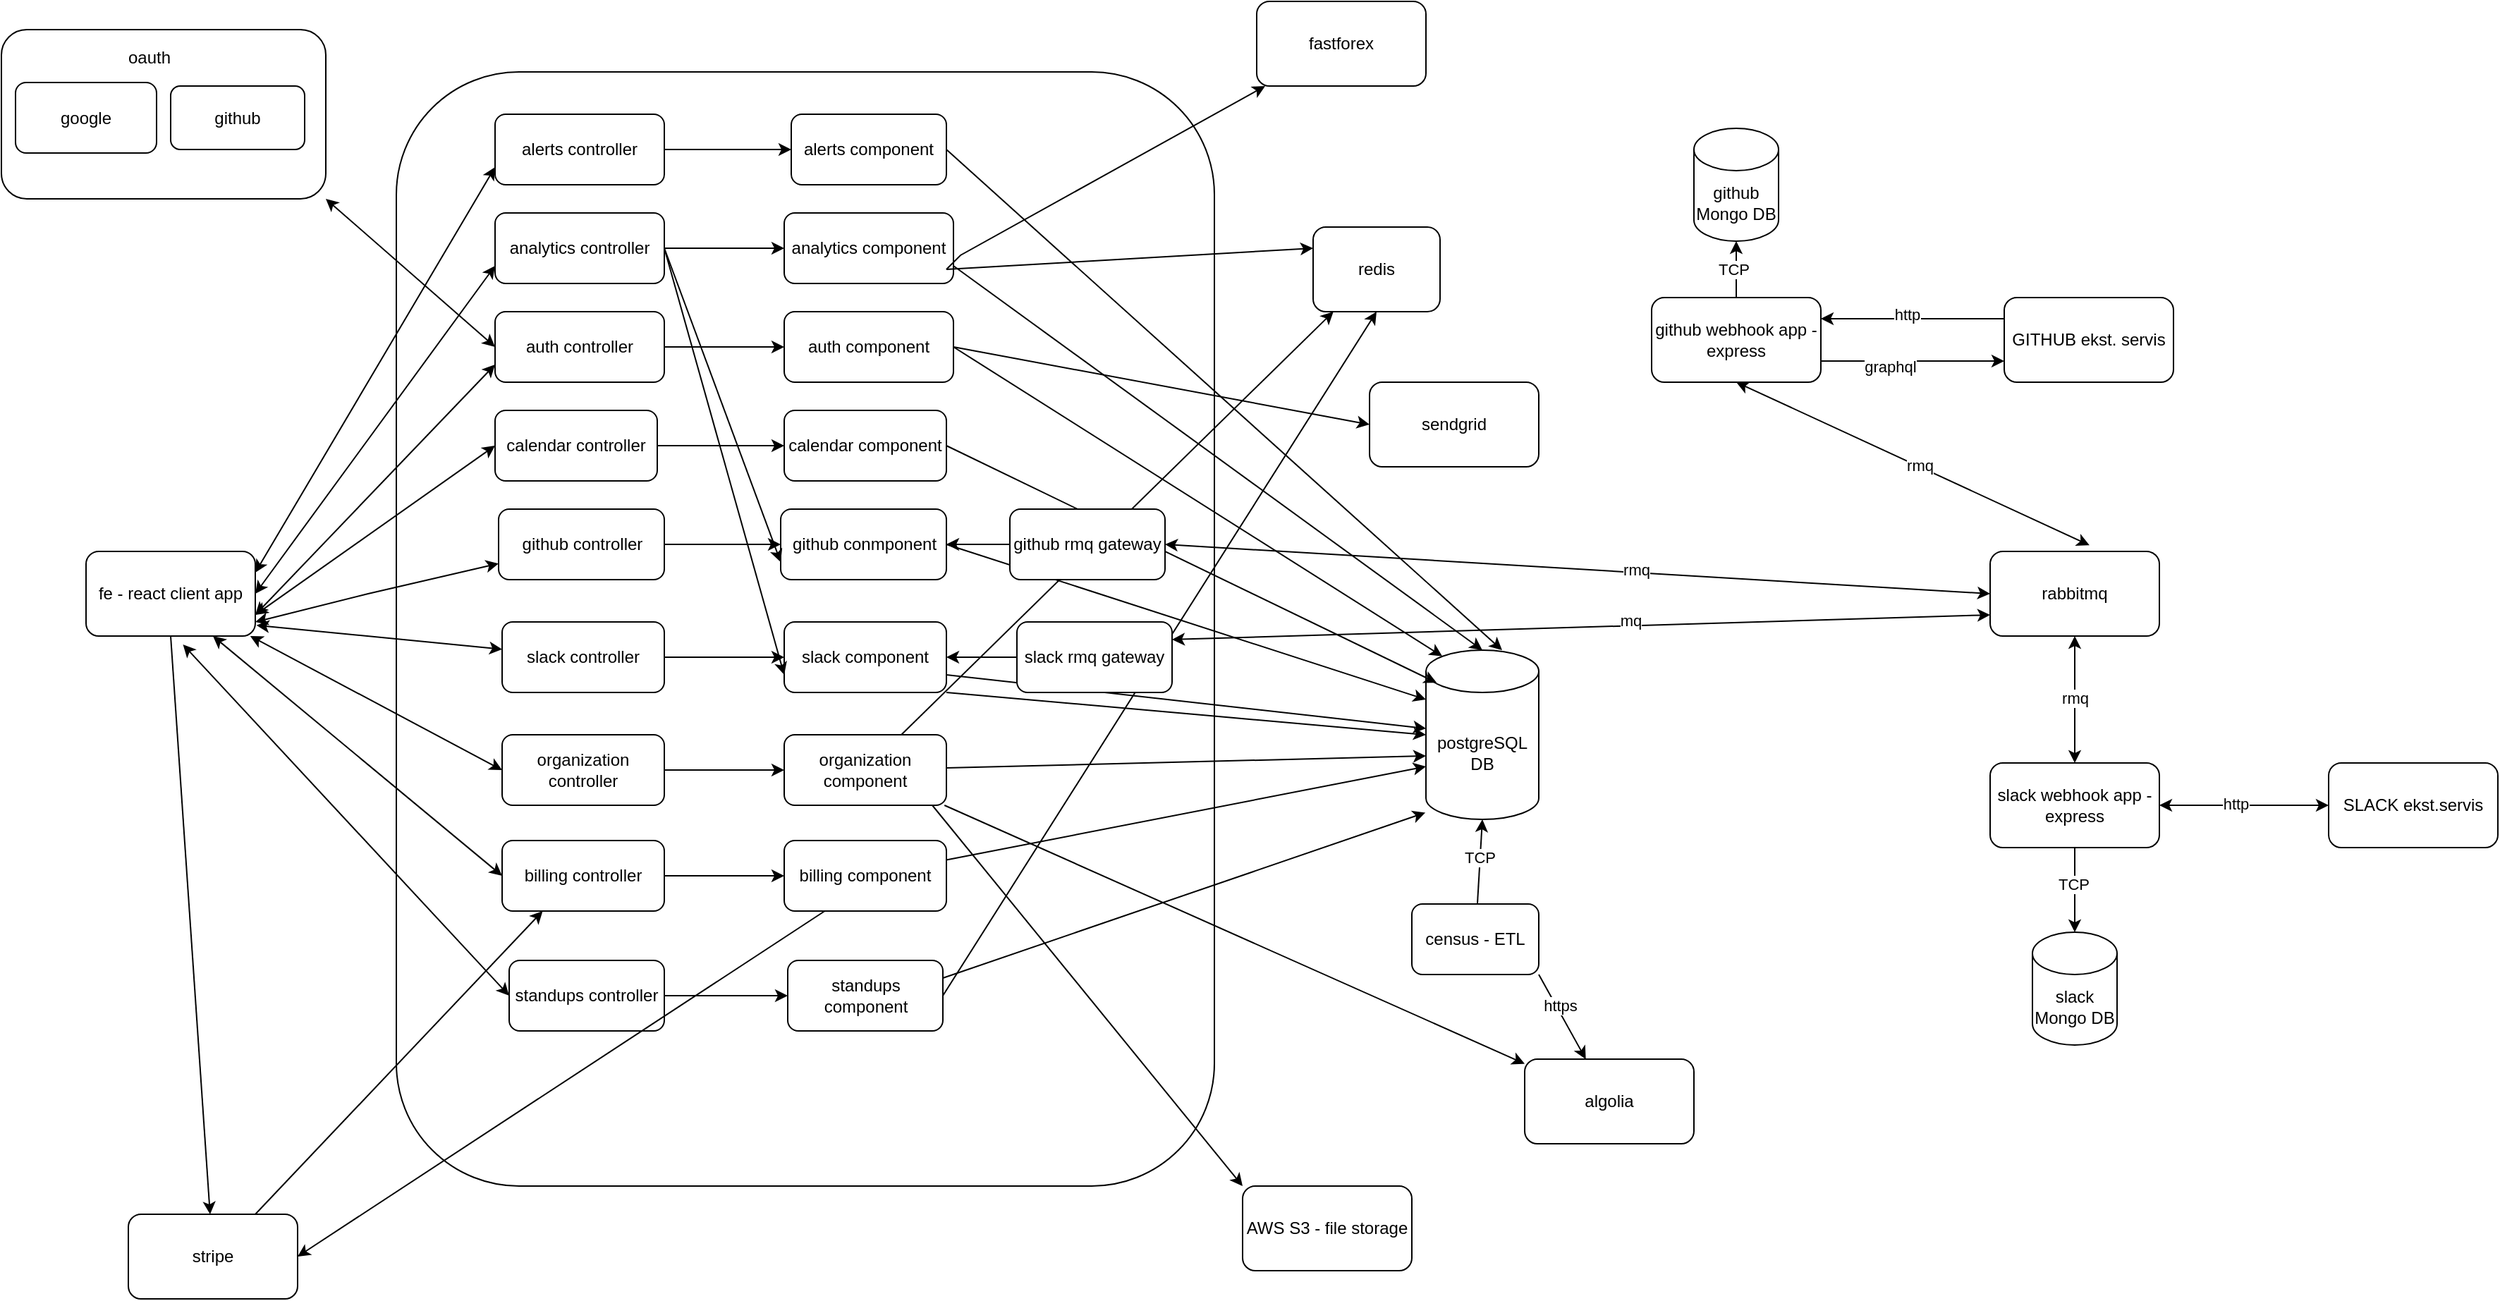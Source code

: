 <mxfile version="22.1.7" type="device">
  <diagram name="Page-1" id="qy5oMyCj6DyUfq8n0ZYG">
    <mxGraphModel dx="3718" dy="2600" grid="1" gridSize="10" guides="1" tooltips="1" connect="1" arrows="1" fold="1" page="1" pageScale="1" pageWidth="850" pageHeight="1100" math="0" shadow="0">
      <root>
        <mxCell id="0" />
        <mxCell id="1" parent="0" />
        <mxCell id="Pm9FaGsFuZ3yUe9X9QFe-1" value="" style="rounded=1;whiteSpace=wrap;html=1;" parent="1" vertex="1">
          <mxGeometry y="-20" width="580" height="790" as="geometry" />
        </mxCell>
        <mxCell id="a_1NUMiRRPviw614dyFZ-1" value="fe - react client app&lt;br&gt;" style="rounded=1;whiteSpace=wrap;html=1;" parent="1" vertex="1">
          <mxGeometry x="-220" y="320" width="120" height="60" as="geometry" />
        </mxCell>
        <mxCell id="a_1NUMiRRPviw614dyFZ-4" value="" style="endArrow=classic;startArrow=classic;html=1;rounded=0;exitX=1;exitY=0.5;exitDx=0;exitDy=0;entryX=0;entryY=0.75;entryDx=0;entryDy=0;" parent="1" source="a_1NUMiRRPviw614dyFZ-1" target="Pm9FaGsFuZ3yUe9X9QFe-4" edge="1">
          <mxGeometry width="50" height="50" relative="1" as="geometry">
            <mxPoint x="400" y="510" as="sourcePoint" />
            <mxPoint x="10" y="350" as="targetPoint" />
            <Array as="points" />
          </mxGeometry>
        </mxCell>
        <mxCell id="a_1NUMiRRPviw614dyFZ-5" value="redis&lt;br&gt;" style="rounded=1;whiteSpace=wrap;html=1;" parent="1" vertex="1">
          <mxGeometry x="650" y="90" width="90" height="60" as="geometry" />
        </mxCell>
        <mxCell id="a_1NUMiRRPviw614dyFZ-7" value="rabbitmq" style="rounded=1;whiteSpace=wrap;html=1;" parent="1" vertex="1">
          <mxGeometry x="1130" y="320" width="120" height="60" as="geometry" />
        </mxCell>
        <mxCell id="a_1NUMiRRPviw614dyFZ-8" value="" style="endArrow=classic;startArrow=classic;html=1;rounded=0;entryX=0;entryY=0.5;entryDx=0;entryDy=0;exitX=1;exitY=0.5;exitDx=0;exitDy=0;" parent="1" source="Pm9FaGsFuZ3yUe9X9QFe-53" target="a_1NUMiRRPviw614dyFZ-7" edge="1">
          <mxGeometry width="50" height="50" relative="1" as="geometry">
            <mxPoint x="770" y="350" as="sourcePoint" />
            <mxPoint x="450" y="460" as="targetPoint" />
          </mxGeometry>
        </mxCell>
        <mxCell id="a_1NUMiRRPviw614dyFZ-9" value="rmq&lt;br&gt;" style="edgeLabel;html=1;align=center;verticalAlign=middle;resizable=0;points=[];" parent="a_1NUMiRRPviw614dyFZ-8" vertex="1" connectable="0">
          <mxGeometry x="0.033" y="2" relative="1" as="geometry">
            <mxPoint x="32" y="2" as="offset" />
          </mxGeometry>
        </mxCell>
        <mxCell id="a_1NUMiRRPviw614dyFZ-11" value="github webhook app - express&lt;br&gt;" style="rounded=1;whiteSpace=wrap;html=1;" parent="1" vertex="1">
          <mxGeometry x="890" y="140" width="120" height="60" as="geometry" />
        </mxCell>
        <mxCell id="a_1NUMiRRPviw614dyFZ-12" value="" style="endArrow=classic;startArrow=classic;html=1;rounded=0;entryX=0.5;entryY=1;entryDx=0;entryDy=0;exitX=0.587;exitY=-0.073;exitDx=0;exitDy=0;exitPerimeter=0;" parent="1" source="a_1NUMiRRPviw614dyFZ-7" target="a_1NUMiRRPviw614dyFZ-11" edge="1">
          <mxGeometry width="50" height="50" relative="1" as="geometry">
            <mxPoint x="400" y="410" as="sourcePoint" />
            <mxPoint x="450" y="360" as="targetPoint" />
          </mxGeometry>
        </mxCell>
        <mxCell id="a_1NUMiRRPviw614dyFZ-13" value="rmq" style="edgeLabel;html=1;align=center;verticalAlign=middle;resizable=0;points=[];" parent="a_1NUMiRRPviw614dyFZ-12" vertex="1" connectable="0">
          <mxGeometry x="-0.035" y="-1" relative="1" as="geometry">
            <mxPoint as="offset" />
          </mxGeometry>
        </mxCell>
        <mxCell id="a_1NUMiRRPviw614dyFZ-14" value="slack webhook app - express&lt;br&gt;" style="rounded=1;whiteSpace=wrap;html=1;" parent="1" vertex="1">
          <mxGeometry x="1130" y="470" width="120" height="60" as="geometry" />
        </mxCell>
        <mxCell id="a_1NUMiRRPviw614dyFZ-15" value="" style="endArrow=classic;startArrow=classic;html=1;rounded=0;entryX=0.5;entryY=0;entryDx=0;entryDy=0;" parent="1" source="a_1NUMiRRPviw614dyFZ-7" target="a_1NUMiRRPviw614dyFZ-14" edge="1">
          <mxGeometry width="50" height="50" relative="1" as="geometry">
            <mxPoint x="400" y="410" as="sourcePoint" />
            <mxPoint x="450" y="360" as="targetPoint" />
          </mxGeometry>
        </mxCell>
        <mxCell id="a_1NUMiRRPviw614dyFZ-16" value="rmq&lt;br&gt;" style="edgeLabel;html=1;align=center;verticalAlign=middle;resizable=0;points=[];" parent="a_1NUMiRRPviw614dyFZ-15" vertex="1" connectable="0">
          <mxGeometry x="-0.026" relative="1" as="geometry">
            <mxPoint as="offset" />
          </mxGeometry>
        </mxCell>
        <mxCell id="a_1NUMiRRPviw614dyFZ-24" value="GITHUB ekst. servis&lt;br&gt;" style="rounded=1;whiteSpace=wrap;html=1;" parent="1" vertex="1">
          <mxGeometry x="1140" y="140" width="120" height="60" as="geometry" />
        </mxCell>
        <mxCell id="a_1NUMiRRPviw614dyFZ-28" value="" style="endArrow=classic;html=1;rounded=0;exitX=0;exitY=0.25;exitDx=0;exitDy=0;entryX=1;entryY=0.25;entryDx=0;entryDy=0;" parent="1" source="a_1NUMiRRPviw614dyFZ-24" target="a_1NUMiRRPviw614dyFZ-11" edge="1">
          <mxGeometry width="50" height="50" relative="1" as="geometry">
            <mxPoint x="400" y="310" as="sourcePoint" />
            <mxPoint x="450" y="260" as="targetPoint" />
          </mxGeometry>
        </mxCell>
        <mxCell id="a_1NUMiRRPviw614dyFZ-29" value="http&lt;br&gt;" style="edgeLabel;html=1;align=center;verticalAlign=middle;resizable=0;points=[];" parent="a_1NUMiRRPviw614dyFZ-28" vertex="1" connectable="0">
          <mxGeometry x="0.088" y="-3" relative="1" as="geometry">
            <mxPoint x="1" as="offset" />
          </mxGeometry>
        </mxCell>
        <mxCell id="a_1NUMiRRPviw614dyFZ-30" value="" style="endArrow=classic;html=1;rounded=0;entryX=0;entryY=0.75;entryDx=0;entryDy=0;exitX=1;exitY=0.75;exitDx=0;exitDy=0;" parent="1" source="a_1NUMiRRPviw614dyFZ-11" target="a_1NUMiRRPviw614dyFZ-24" edge="1">
          <mxGeometry width="50" height="50" relative="1" as="geometry">
            <mxPoint x="400" y="310" as="sourcePoint" />
            <mxPoint x="450" y="260" as="targetPoint" />
          </mxGeometry>
        </mxCell>
        <mxCell id="a_1NUMiRRPviw614dyFZ-31" value="graphql&lt;br&gt;" style="edgeLabel;html=1;align=center;verticalAlign=middle;resizable=0;points=[];" parent="a_1NUMiRRPviw614dyFZ-30" vertex="1" connectable="0">
          <mxGeometry x="-0.254" y="-4" relative="1" as="geometry">
            <mxPoint as="offset" />
          </mxGeometry>
        </mxCell>
        <mxCell id="a_1NUMiRRPviw614dyFZ-32" value="SLACK ekst.servis" style="rounded=1;whiteSpace=wrap;html=1;" parent="1" vertex="1">
          <mxGeometry x="1370" y="470" width="120" height="60" as="geometry" />
        </mxCell>
        <mxCell id="a_1NUMiRRPviw614dyFZ-33" value="" style="endArrow=classic;startArrow=classic;html=1;rounded=0;entryX=0;entryY=0.5;entryDx=0;entryDy=0;exitX=1;exitY=0.5;exitDx=0;exitDy=0;" parent="1" source="a_1NUMiRRPviw614dyFZ-14" target="a_1NUMiRRPviw614dyFZ-32" edge="1">
          <mxGeometry width="50" height="50" relative="1" as="geometry">
            <mxPoint x="400" y="410" as="sourcePoint" />
            <mxPoint x="450" y="360" as="targetPoint" />
          </mxGeometry>
        </mxCell>
        <mxCell id="a_1NUMiRRPviw614dyFZ-34" value="http&lt;br&gt;" style="edgeLabel;html=1;align=center;verticalAlign=middle;resizable=0;points=[];" parent="a_1NUMiRRPviw614dyFZ-33" vertex="1" connectable="0">
          <mxGeometry x="-0.112" y="1" relative="1" as="geometry">
            <mxPoint as="offset" />
          </mxGeometry>
        </mxCell>
        <mxCell id="a_1NUMiRRPviw614dyFZ-38" value="" style="rounded=1;whiteSpace=wrap;html=1;" parent="1" vertex="1">
          <mxGeometry x="-280" y="-50" width="230" height="120" as="geometry" />
        </mxCell>
        <mxCell id="a_1NUMiRRPviw614dyFZ-36" value="google" style="rounded=1;whiteSpace=wrap;html=1;" parent="1" vertex="1">
          <mxGeometry x="-270" y="-12.5" width="100" height="50" as="geometry" />
        </mxCell>
        <mxCell id="a_1NUMiRRPviw614dyFZ-37" value="github" style="rounded=1;whiteSpace=wrap;html=1;" parent="1" vertex="1">
          <mxGeometry x="-160" y="-10" width="95" height="45" as="geometry" />
        </mxCell>
        <mxCell id="a_1NUMiRRPviw614dyFZ-39" value="oauth" style="text;html=1;strokeColor=none;fillColor=none;align=center;verticalAlign=middle;whiteSpace=wrap;rounded=0;" parent="1" vertex="1">
          <mxGeometry x="-205" y="-45" width="60" height="30" as="geometry" />
        </mxCell>
        <mxCell id="a_1NUMiRRPviw614dyFZ-42" value="AWS S3 - file storage" style="rounded=1;whiteSpace=wrap;html=1;" parent="1" vertex="1">
          <mxGeometry x="600" y="770" width="120" height="60" as="geometry" />
        </mxCell>
        <mxCell id="a_1NUMiRRPviw614dyFZ-45" value="sendgrid" style="rounded=1;whiteSpace=wrap;html=1;" parent="1" vertex="1">
          <mxGeometry x="690" y="200" width="120" height="60" as="geometry" />
        </mxCell>
        <mxCell id="a_1NUMiRRPviw614dyFZ-49" value="fastforex" style="rounded=1;whiteSpace=wrap;html=1;" parent="1" vertex="1">
          <mxGeometry x="610" y="-70" width="120" height="60" as="geometry" />
        </mxCell>
        <mxCell id="a_1NUMiRRPviw614dyFZ-58" value="" style="endArrow=classic;html=1;rounded=0;" parent="1" source="a_1NUMiRRPviw614dyFZ-11" target="V1H4uhzhcG99JM3irNWZ-1" edge="1">
          <mxGeometry width="50" height="50" relative="1" as="geometry">
            <mxPoint x="400" y="400" as="sourcePoint" />
            <mxPoint x="950" y="100" as="targetPoint" />
          </mxGeometry>
        </mxCell>
        <mxCell id="a_1NUMiRRPviw614dyFZ-72" value="TCP" style="edgeLabel;html=1;align=center;verticalAlign=middle;resizable=0;points=[];" parent="a_1NUMiRRPviw614dyFZ-58" vertex="1" connectable="0">
          <mxGeometry x="0.037" y="2" relative="1" as="geometry">
            <mxPoint as="offset" />
          </mxGeometry>
        </mxCell>
        <mxCell id="a_1NUMiRRPviw614dyFZ-59" value="" style="endArrow=classic;html=1;rounded=0;entryX=0.5;entryY=0;entryDx=0;entryDy=0;exitX=0.5;exitY=1;exitDx=0;exitDy=0;entryPerimeter=0;" parent="1" source="a_1NUMiRRPviw614dyFZ-14" target="V1H4uhzhcG99JM3irNWZ-2" edge="1">
          <mxGeometry width="50" height="50" relative="1" as="geometry">
            <mxPoint x="400" y="400" as="sourcePoint" />
            <mxPoint x="1190" y="590" as="targetPoint" />
          </mxGeometry>
        </mxCell>
        <mxCell id="a_1NUMiRRPviw614dyFZ-73" value="TCP" style="edgeLabel;html=1;align=center;verticalAlign=middle;resizable=0;points=[];" parent="a_1NUMiRRPviw614dyFZ-59" vertex="1" connectable="0">
          <mxGeometry x="-0.139" y="-1" relative="1" as="geometry">
            <mxPoint as="offset" />
          </mxGeometry>
        </mxCell>
        <mxCell id="a_1NUMiRRPviw614dyFZ-60" value="algolia" style="rounded=1;whiteSpace=wrap;html=1;" parent="1" vertex="1">
          <mxGeometry x="800" y="680" width="120" height="60" as="geometry" />
        </mxCell>
        <mxCell id="a_1NUMiRRPviw614dyFZ-62" value="census - ETL" style="rounded=1;whiteSpace=wrap;html=1;" parent="1" vertex="1">
          <mxGeometry x="720" y="570" width="90" height="50" as="geometry" />
        </mxCell>
        <mxCell id="a_1NUMiRRPviw614dyFZ-63" value="" style="endArrow=classic;html=1;rounded=0;exitX=1;exitY=1;exitDx=0;exitDy=0;" parent="1" source="a_1NUMiRRPviw614dyFZ-62" target="a_1NUMiRRPviw614dyFZ-60" edge="1">
          <mxGeometry width="50" height="50" relative="1" as="geometry">
            <mxPoint x="400" y="400" as="sourcePoint" />
            <mxPoint x="450" y="350" as="targetPoint" />
          </mxGeometry>
        </mxCell>
        <mxCell id="a_1NUMiRRPviw614dyFZ-75" value="https&lt;br&gt;" style="edgeLabel;html=1;align=center;verticalAlign=middle;resizable=0;points=[];" parent="a_1NUMiRRPviw614dyFZ-63" vertex="1" connectable="0">
          <mxGeometry x="-0.226" y="2" relative="1" as="geometry">
            <mxPoint as="offset" />
          </mxGeometry>
        </mxCell>
        <mxCell id="a_1NUMiRRPviw614dyFZ-64" value="" style="endArrow=classic;html=1;rounded=0;entryX=0.5;entryY=1;entryDx=0;entryDy=0;entryPerimeter=0;" parent="1" source="a_1NUMiRRPviw614dyFZ-62" target="Pm9FaGsFuZ3yUe9X9QFe-52" edge="1">
          <mxGeometry width="50" height="50" relative="1" as="geometry">
            <mxPoint x="400" y="400" as="sourcePoint" />
            <mxPoint x="450" y="350" as="targetPoint" />
          </mxGeometry>
        </mxCell>
        <mxCell id="a_1NUMiRRPviw614dyFZ-76" value="TCP" style="edgeLabel;html=1;align=center;verticalAlign=middle;resizable=0;points=[];" parent="a_1NUMiRRPviw614dyFZ-64" vertex="1" connectable="0">
          <mxGeometry x="0.111" y="1" relative="1" as="geometry">
            <mxPoint as="offset" />
          </mxGeometry>
        </mxCell>
        <mxCell id="a_1NUMiRRPviw614dyFZ-65" value="stripe" style="rounded=1;whiteSpace=wrap;html=1;" parent="1" vertex="1">
          <mxGeometry x="-190" y="790" width="120" height="60" as="geometry" />
        </mxCell>
        <mxCell id="a_1NUMiRRPviw614dyFZ-68" value="" style="endArrow=classic;html=1;rounded=0;" parent="1" target="a_1NUMiRRPviw614dyFZ-65" edge="1">
          <mxGeometry width="50" height="50" relative="1" as="geometry">
            <mxPoint x="-160" y="380" as="sourcePoint" />
            <mxPoint x="450" y="350" as="targetPoint" />
          </mxGeometry>
        </mxCell>
        <mxCell id="Pm9FaGsFuZ3yUe9X9QFe-44" style="edgeStyle=orthogonalEdgeStyle;rounded=0;orthogonalLoop=1;jettySize=auto;html=1;" parent="1" source="Pm9FaGsFuZ3yUe9X9QFe-3" target="Pm9FaGsFuZ3yUe9X9QFe-29" edge="1">
          <mxGeometry relative="1" as="geometry" />
        </mxCell>
        <mxCell id="Pm9FaGsFuZ3yUe9X9QFe-3" value="alerts controller" style="rounded=1;whiteSpace=wrap;html=1;" parent="1" vertex="1">
          <mxGeometry x="70" y="10" width="120" height="50" as="geometry" />
        </mxCell>
        <mxCell id="Pm9FaGsFuZ3yUe9X9QFe-40" style="edgeStyle=orthogonalEdgeStyle;rounded=0;orthogonalLoop=1;jettySize=auto;html=1;exitX=1;exitY=0.5;exitDx=0;exitDy=0;" parent="1" source="Pm9FaGsFuZ3yUe9X9QFe-4" target="Pm9FaGsFuZ3yUe9X9QFe-30" edge="1">
          <mxGeometry relative="1" as="geometry" />
        </mxCell>
        <mxCell id="Pm9FaGsFuZ3yUe9X9QFe-4" value="analytics controller" style="rounded=1;whiteSpace=wrap;html=1;" parent="1" vertex="1">
          <mxGeometry x="70" y="80" width="120" height="50" as="geometry" />
        </mxCell>
        <mxCell id="Pm9FaGsFuZ3yUe9X9QFe-45" style="edgeStyle=orthogonalEdgeStyle;rounded=0;orthogonalLoop=1;jettySize=auto;html=1;" parent="1" source="Pm9FaGsFuZ3yUe9X9QFe-5" target="Pm9FaGsFuZ3yUe9X9QFe-31" edge="1">
          <mxGeometry relative="1" as="geometry" />
        </mxCell>
        <mxCell id="Pm9FaGsFuZ3yUe9X9QFe-5" value="auth controller" style="rounded=1;whiteSpace=wrap;html=1;" parent="1" vertex="1">
          <mxGeometry x="70" y="150" width="120" height="50" as="geometry" />
        </mxCell>
        <mxCell id="Pm9FaGsFuZ3yUe9X9QFe-46" style="edgeStyle=orthogonalEdgeStyle;rounded=0;orthogonalLoop=1;jettySize=auto;html=1;" parent="1" source="Pm9FaGsFuZ3yUe9X9QFe-6" target="Pm9FaGsFuZ3yUe9X9QFe-32" edge="1">
          <mxGeometry relative="1" as="geometry" />
        </mxCell>
        <mxCell id="Pm9FaGsFuZ3yUe9X9QFe-6" value="calendar controller" style="rounded=1;whiteSpace=wrap;html=1;" parent="1" vertex="1">
          <mxGeometry x="70" y="220" width="115" height="50" as="geometry" />
        </mxCell>
        <mxCell id="Pm9FaGsFuZ3yUe9X9QFe-47" style="edgeStyle=orthogonalEdgeStyle;rounded=0;orthogonalLoop=1;jettySize=auto;html=1;entryX=0;entryY=0.5;entryDx=0;entryDy=0;" parent="1" source="Pm9FaGsFuZ3yUe9X9QFe-7" target="Pm9FaGsFuZ3yUe9X9QFe-33" edge="1">
          <mxGeometry relative="1" as="geometry" />
        </mxCell>
        <mxCell id="Pm9FaGsFuZ3yUe9X9QFe-7" value="github controller" style="rounded=1;whiteSpace=wrap;html=1;" parent="1" vertex="1">
          <mxGeometry x="72.5" y="290" width="117.5" height="50" as="geometry" />
        </mxCell>
        <mxCell id="Pm9FaGsFuZ3yUe9X9QFe-48" style="edgeStyle=orthogonalEdgeStyle;rounded=0;orthogonalLoop=1;jettySize=auto;html=1;entryX=0;entryY=0.5;entryDx=0;entryDy=0;" parent="1" source="Pm9FaGsFuZ3yUe9X9QFe-8" target="Pm9FaGsFuZ3yUe9X9QFe-34" edge="1">
          <mxGeometry relative="1" as="geometry" />
        </mxCell>
        <mxCell id="Pm9FaGsFuZ3yUe9X9QFe-8" value="slack controller" style="rounded=1;whiteSpace=wrap;html=1;" parent="1" vertex="1">
          <mxGeometry x="75" y="370" width="115" height="50" as="geometry" />
        </mxCell>
        <mxCell id="Pm9FaGsFuZ3yUe9X9QFe-49" style="edgeStyle=orthogonalEdgeStyle;rounded=0;orthogonalLoop=1;jettySize=auto;html=1;" parent="1" source="Pm9FaGsFuZ3yUe9X9QFe-9" target="Pm9FaGsFuZ3yUe9X9QFe-35" edge="1">
          <mxGeometry relative="1" as="geometry" />
        </mxCell>
        <mxCell id="Pm9FaGsFuZ3yUe9X9QFe-9" value="organization controller" style="rounded=1;whiteSpace=wrap;html=1;" parent="1" vertex="1">
          <mxGeometry x="75" y="450" width="115" height="50" as="geometry" />
        </mxCell>
        <mxCell id="Pm9FaGsFuZ3yUe9X9QFe-50" style="edgeStyle=orthogonalEdgeStyle;rounded=0;orthogonalLoop=1;jettySize=auto;html=1;entryX=0;entryY=0.5;entryDx=0;entryDy=0;" parent="1" source="Pm9FaGsFuZ3yUe9X9QFe-10" target="Pm9FaGsFuZ3yUe9X9QFe-36" edge="1">
          <mxGeometry relative="1" as="geometry" />
        </mxCell>
        <mxCell id="Pm9FaGsFuZ3yUe9X9QFe-10" value="billing controller" style="rounded=1;whiteSpace=wrap;html=1;" parent="1" vertex="1">
          <mxGeometry x="75" y="525" width="115" height="50" as="geometry" />
        </mxCell>
        <mxCell id="Pm9FaGsFuZ3yUe9X9QFe-51" style="edgeStyle=orthogonalEdgeStyle;rounded=0;orthogonalLoop=1;jettySize=auto;html=1;" parent="1" source="Pm9FaGsFuZ3yUe9X9QFe-11" target="Pm9FaGsFuZ3yUe9X9QFe-37" edge="1">
          <mxGeometry relative="1" as="geometry" />
        </mxCell>
        <mxCell id="Pm9FaGsFuZ3yUe9X9QFe-11" value="standups controller" style="rounded=1;whiteSpace=wrap;html=1;" parent="1" vertex="1">
          <mxGeometry x="80" y="610" width="110" height="50" as="geometry" />
        </mxCell>
        <mxCell id="Pm9FaGsFuZ3yUe9X9QFe-12" value="" style="endArrow=classic;startArrow=classic;html=1;rounded=0;entryX=0;entryY=0.75;entryDx=0;entryDy=0;exitX=1;exitY=0.25;exitDx=0;exitDy=0;" parent="1" source="a_1NUMiRRPviw614dyFZ-1" target="Pm9FaGsFuZ3yUe9X9QFe-3" edge="1">
          <mxGeometry width="50" height="50" relative="1" as="geometry">
            <mxPoint x="280" y="330" as="sourcePoint" />
            <mxPoint x="330" y="280" as="targetPoint" />
          </mxGeometry>
        </mxCell>
        <mxCell id="Pm9FaGsFuZ3yUe9X9QFe-13" value="" style="endArrow=classic;startArrow=classic;html=1;rounded=0;exitX=1;exitY=0.75;exitDx=0;exitDy=0;entryX=0;entryY=0.5;entryDx=0;entryDy=0;" parent="1" source="a_1NUMiRRPviw614dyFZ-1" target="Pm9FaGsFuZ3yUe9X9QFe-6" edge="1">
          <mxGeometry width="50" height="50" relative="1" as="geometry">
            <mxPoint x="280" y="330" as="sourcePoint" />
            <mxPoint x="330" y="280" as="targetPoint" />
          </mxGeometry>
        </mxCell>
        <mxCell id="Pm9FaGsFuZ3yUe9X9QFe-14" value="" style="endArrow=classic;startArrow=classic;html=1;rounded=0;exitX=1;exitY=0.75;exitDx=0;exitDy=0;entryX=0;entryY=0.75;entryDx=0;entryDy=0;" parent="1" source="a_1NUMiRRPviw614dyFZ-1" target="Pm9FaGsFuZ3yUe9X9QFe-5" edge="1">
          <mxGeometry width="50" height="50" relative="1" as="geometry">
            <mxPoint x="280" y="330" as="sourcePoint" />
            <mxPoint x="330" y="280" as="targetPoint" />
          </mxGeometry>
        </mxCell>
        <mxCell id="Pm9FaGsFuZ3yUe9X9QFe-15" value="" style="endArrow=classic;startArrow=classic;html=1;rounded=0;" parent="1" target="Pm9FaGsFuZ3yUe9X9QFe-7" edge="1">
          <mxGeometry width="50" height="50" relative="1" as="geometry">
            <mxPoint x="-100" y="370" as="sourcePoint" />
            <mxPoint x="330" y="280" as="targetPoint" />
            <Array as="points">
              <mxPoint x="-20" y="350" />
            </Array>
          </mxGeometry>
        </mxCell>
        <mxCell id="Pm9FaGsFuZ3yUe9X9QFe-16" value="" style="endArrow=classic;startArrow=classic;html=1;rounded=0;exitX=1.007;exitY=0.873;exitDx=0;exitDy=0;exitPerimeter=0;" parent="1" source="a_1NUMiRRPviw614dyFZ-1" target="Pm9FaGsFuZ3yUe9X9QFe-8" edge="1">
          <mxGeometry width="50" height="50" relative="1" as="geometry">
            <mxPoint x="280" y="330" as="sourcePoint" />
            <mxPoint x="330" y="280" as="targetPoint" />
          </mxGeometry>
        </mxCell>
        <mxCell id="Pm9FaGsFuZ3yUe9X9QFe-17" value="" style="endArrow=classic;startArrow=classic;html=1;rounded=0;entryX=0;entryY=0.5;entryDx=0;entryDy=0;" parent="1" source="a_1NUMiRRPviw614dyFZ-1" target="Pm9FaGsFuZ3yUe9X9QFe-9" edge="1">
          <mxGeometry width="50" height="50" relative="1" as="geometry">
            <mxPoint x="280" y="330" as="sourcePoint" />
            <mxPoint x="330" y="280" as="targetPoint" />
          </mxGeometry>
        </mxCell>
        <mxCell id="Pm9FaGsFuZ3yUe9X9QFe-18" value="" style="endArrow=classic;startArrow=classic;html=1;rounded=0;exitX=0.75;exitY=1;exitDx=0;exitDy=0;entryX=0;entryY=0.5;entryDx=0;entryDy=0;" parent="1" source="a_1NUMiRRPviw614dyFZ-1" target="Pm9FaGsFuZ3yUe9X9QFe-10" edge="1">
          <mxGeometry width="50" height="50" relative="1" as="geometry">
            <mxPoint x="280" y="330" as="sourcePoint" />
            <mxPoint x="330" y="280" as="targetPoint" />
          </mxGeometry>
        </mxCell>
        <mxCell id="Pm9FaGsFuZ3yUe9X9QFe-19" value="" style="endArrow=classic;startArrow=classic;html=1;rounded=0;exitX=0.573;exitY=1.1;exitDx=0;exitDy=0;exitPerimeter=0;entryX=0;entryY=0.5;entryDx=0;entryDy=0;" parent="1" source="a_1NUMiRRPviw614dyFZ-1" target="Pm9FaGsFuZ3yUe9X9QFe-11" edge="1">
          <mxGeometry width="50" height="50" relative="1" as="geometry">
            <mxPoint x="280" y="630" as="sourcePoint" />
            <mxPoint x="330" y="580" as="targetPoint" />
          </mxGeometry>
        </mxCell>
        <mxCell id="Pm9FaGsFuZ3yUe9X9QFe-29" value="alerts component" style="rounded=1;whiteSpace=wrap;html=1;" parent="1" vertex="1">
          <mxGeometry x="280" y="10" width="110" height="50" as="geometry" />
        </mxCell>
        <mxCell id="Pm9FaGsFuZ3yUe9X9QFe-30" value="analytics component" style="rounded=1;whiteSpace=wrap;html=1;" parent="1" vertex="1">
          <mxGeometry x="275" y="80" width="120" height="50" as="geometry" />
        </mxCell>
        <mxCell id="Pm9FaGsFuZ3yUe9X9QFe-31" value="auth component" style="rounded=1;whiteSpace=wrap;html=1;" parent="1" vertex="1">
          <mxGeometry x="275" y="150" width="120" height="50" as="geometry" />
        </mxCell>
        <mxCell id="Pm9FaGsFuZ3yUe9X9QFe-32" value="calendar component" style="rounded=1;whiteSpace=wrap;html=1;" parent="1" vertex="1">
          <mxGeometry x="275" y="220" width="115" height="50" as="geometry" />
        </mxCell>
        <mxCell id="Pm9FaGsFuZ3yUe9X9QFe-33" value="github conmponent" style="rounded=1;whiteSpace=wrap;html=1;" parent="1" vertex="1">
          <mxGeometry x="272.5" y="290" width="117.5" height="50" as="geometry" />
        </mxCell>
        <mxCell id="Pm9FaGsFuZ3yUe9X9QFe-34" value="slack component" style="rounded=1;whiteSpace=wrap;html=1;" parent="1" vertex="1">
          <mxGeometry x="275" y="370" width="115" height="50" as="geometry" />
        </mxCell>
        <mxCell id="Pm9FaGsFuZ3yUe9X9QFe-35" value="organization component" style="rounded=1;whiteSpace=wrap;html=1;" parent="1" vertex="1">
          <mxGeometry x="275" y="450" width="115" height="50" as="geometry" />
        </mxCell>
        <mxCell id="Pm9FaGsFuZ3yUe9X9QFe-36" value="billing component" style="rounded=1;whiteSpace=wrap;html=1;" parent="1" vertex="1">
          <mxGeometry x="275" y="525" width="115" height="50" as="geometry" />
        </mxCell>
        <mxCell id="Pm9FaGsFuZ3yUe9X9QFe-37" value="standups component" style="rounded=1;whiteSpace=wrap;html=1;" parent="1" vertex="1">
          <mxGeometry x="277.5" y="610" width="110" height="50" as="geometry" />
        </mxCell>
        <mxCell id="Pm9FaGsFuZ3yUe9X9QFe-41" value="" style="endArrow=classic;html=1;rounded=0;exitX=1;exitY=0.5;exitDx=0;exitDy=0;entryX=0;entryY=0.75;entryDx=0;entryDy=0;" parent="1" source="Pm9FaGsFuZ3yUe9X9QFe-4" target="Pm9FaGsFuZ3yUe9X9QFe-33" edge="1">
          <mxGeometry width="50" height="50" relative="1" as="geometry">
            <mxPoint x="280" y="330" as="sourcePoint" />
            <mxPoint x="330" y="280" as="targetPoint" />
          </mxGeometry>
        </mxCell>
        <mxCell id="Pm9FaGsFuZ3yUe9X9QFe-43" value="" style="endArrow=classic;html=1;rounded=0;exitX=1;exitY=0.5;exitDx=0;exitDy=0;entryX=0;entryY=0.75;entryDx=0;entryDy=0;" parent="1" source="Pm9FaGsFuZ3yUe9X9QFe-4" target="Pm9FaGsFuZ3yUe9X9QFe-34" edge="1">
          <mxGeometry width="50" height="50" relative="1" as="geometry">
            <mxPoint x="280" y="330" as="sourcePoint" />
            <mxPoint x="330" y="280" as="targetPoint" />
          </mxGeometry>
        </mxCell>
        <mxCell id="Pm9FaGsFuZ3yUe9X9QFe-52" value="postgreSQL DB" style="shape=cylinder3;whiteSpace=wrap;html=1;boundedLbl=1;backgroundOutline=1;size=15;" parent="1" vertex="1">
          <mxGeometry x="730" y="390" width="80" height="120" as="geometry" />
        </mxCell>
        <mxCell id="Pm9FaGsFuZ3yUe9X9QFe-57" style="edgeStyle=orthogonalEdgeStyle;rounded=0;orthogonalLoop=1;jettySize=auto;html=1;exitX=0;exitY=0.5;exitDx=0;exitDy=0;entryX=1;entryY=0.5;entryDx=0;entryDy=0;" parent="1" source="Pm9FaGsFuZ3yUe9X9QFe-53" target="Pm9FaGsFuZ3yUe9X9QFe-33" edge="1">
          <mxGeometry relative="1" as="geometry" />
        </mxCell>
        <mxCell id="Pm9FaGsFuZ3yUe9X9QFe-56" style="edgeStyle=orthogonalEdgeStyle;rounded=0;orthogonalLoop=1;jettySize=auto;html=1;entryX=1;entryY=0.5;entryDx=0;entryDy=0;" parent="1" source="Pm9FaGsFuZ3yUe9X9QFe-54" target="Pm9FaGsFuZ3yUe9X9QFe-34" edge="1">
          <mxGeometry relative="1" as="geometry" />
        </mxCell>
        <mxCell id="Pm9FaGsFuZ3yUe9X9QFe-58" value="" style="endArrow=classic;startArrow=classic;html=1;rounded=0;exitX=1;exitY=0.25;exitDx=0;exitDy=0;entryX=0;entryY=0.75;entryDx=0;entryDy=0;" parent="1" source="Pm9FaGsFuZ3yUe9X9QFe-54" target="a_1NUMiRRPviw614dyFZ-7" edge="1">
          <mxGeometry width="50" height="50" relative="1" as="geometry">
            <mxPoint x="970" y="510" as="sourcePoint" />
            <mxPoint x="1020" y="460" as="targetPoint" />
          </mxGeometry>
        </mxCell>
        <mxCell id="Pm9FaGsFuZ3yUe9X9QFe-59" value="mq" style="edgeLabel;html=1;align=center;verticalAlign=middle;resizable=0;points=[];" parent="Pm9FaGsFuZ3yUe9X9QFe-58" vertex="1" connectable="0">
          <mxGeometry x="0.12" y="4" relative="1" as="geometry">
            <mxPoint as="offset" />
          </mxGeometry>
        </mxCell>
        <mxCell id="Pm9FaGsFuZ3yUe9X9QFe-60" value="" style="endArrow=classic;html=1;rounded=0;" parent="1" source="Pm9FaGsFuZ3yUe9X9QFe-35" target="a_1NUMiRRPviw614dyFZ-60" edge="1">
          <mxGeometry width="50" height="50" relative="1" as="geometry">
            <mxPoint x="500" y="610" as="sourcePoint" />
            <mxPoint x="550" y="560" as="targetPoint" />
          </mxGeometry>
        </mxCell>
        <mxCell id="Pm9FaGsFuZ3yUe9X9QFe-61" value="" style="endArrow=classic;html=1;rounded=0;entryX=0;entryY=0;entryDx=0;entryDy=75;entryPerimeter=0;" parent="1" source="Pm9FaGsFuZ3yUe9X9QFe-35" target="Pm9FaGsFuZ3yUe9X9QFe-52" edge="1">
          <mxGeometry width="50" height="50" relative="1" as="geometry">
            <mxPoint x="500" y="410" as="sourcePoint" />
            <mxPoint x="550" y="360" as="targetPoint" />
          </mxGeometry>
        </mxCell>
        <mxCell id="Pm9FaGsFuZ3yUe9X9QFe-63" value="" style="endArrow=classic;html=1;rounded=0;exitX=1;exitY=1;exitDx=0;exitDy=0;entryX=0;entryY=0.5;entryDx=0;entryDy=0;entryPerimeter=0;" parent="1" source="Pm9FaGsFuZ3yUe9X9QFe-34" target="Pm9FaGsFuZ3yUe9X9QFe-52" edge="1">
          <mxGeometry width="50" height="50" relative="1" as="geometry">
            <mxPoint x="500" y="410" as="sourcePoint" />
            <mxPoint x="550" y="360" as="targetPoint" />
          </mxGeometry>
        </mxCell>
        <mxCell id="Pm9FaGsFuZ3yUe9X9QFe-67" value="" style="endArrow=classic;html=1;rounded=0;exitX=1;exitY=0.75;exitDx=0;exitDy=0;" parent="1" source="Pm9FaGsFuZ3yUe9X9QFe-34" target="Pm9FaGsFuZ3yUe9X9QFe-52" edge="1">
          <mxGeometry width="50" height="50" relative="1" as="geometry">
            <mxPoint x="390" y="400" as="sourcePoint" />
            <mxPoint x="550" y="360" as="targetPoint" />
            <Array as="points" />
          </mxGeometry>
        </mxCell>
        <mxCell id="Pm9FaGsFuZ3yUe9X9QFe-68" value="" style="endArrow=classic;html=1;rounded=0;exitX=1;exitY=0.5;exitDx=0;exitDy=0;entryX=0;entryY=0;entryDx=0;entryDy=35;entryPerimeter=0;" parent="1" source="Pm9FaGsFuZ3yUe9X9QFe-33" target="Pm9FaGsFuZ3yUe9X9QFe-52" edge="1">
          <mxGeometry width="50" height="50" relative="1" as="geometry">
            <mxPoint x="500" y="410" as="sourcePoint" />
            <mxPoint x="550" y="360" as="targetPoint" />
          </mxGeometry>
        </mxCell>
        <mxCell id="Pm9FaGsFuZ3yUe9X9QFe-69" value="" style="endArrow=classic;html=1;rounded=0;exitX=1;exitY=0.5;exitDx=0;exitDy=0;entryX=0.095;entryY=0.193;entryDx=0;entryDy=0;entryPerimeter=0;" parent="1" source="Pm9FaGsFuZ3yUe9X9QFe-32" target="Pm9FaGsFuZ3yUe9X9QFe-52" edge="1">
          <mxGeometry width="50" height="50" relative="1" as="geometry">
            <mxPoint x="500" y="410" as="sourcePoint" />
            <mxPoint x="550" y="360" as="targetPoint" />
          </mxGeometry>
        </mxCell>
        <mxCell id="Pm9FaGsFuZ3yUe9X9QFe-70" value="" style="endArrow=classic;html=1;rounded=0;exitX=1;exitY=0.5;exitDx=0;exitDy=0;entryX=0.145;entryY=0;entryDx=0;entryDy=4.35;entryPerimeter=0;" parent="1" source="Pm9FaGsFuZ3yUe9X9QFe-31" target="Pm9FaGsFuZ3yUe9X9QFe-52" edge="1">
          <mxGeometry width="50" height="50" relative="1" as="geometry">
            <mxPoint x="500" y="410" as="sourcePoint" />
            <mxPoint x="550" y="360" as="targetPoint" />
          </mxGeometry>
        </mxCell>
        <mxCell id="Pm9FaGsFuZ3yUe9X9QFe-71" value="" style="endArrow=classic;html=1;rounded=0;exitX=1;exitY=0.75;exitDx=0;exitDy=0;entryX=0.5;entryY=0;entryDx=0;entryDy=0;entryPerimeter=0;" parent="1" source="Pm9FaGsFuZ3yUe9X9QFe-30" target="Pm9FaGsFuZ3yUe9X9QFe-52" edge="1">
          <mxGeometry width="50" height="50" relative="1" as="geometry">
            <mxPoint x="500" y="410" as="sourcePoint" />
            <mxPoint x="550" y="360" as="targetPoint" />
          </mxGeometry>
        </mxCell>
        <mxCell id="Pm9FaGsFuZ3yUe9X9QFe-72" value="" style="endArrow=classic;html=1;rounded=0;exitX=1;exitY=0.5;exitDx=0;exitDy=0;entryX=0.675;entryY=0;entryDx=0;entryDy=0;entryPerimeter=0;" parent="1" source="Pm9FaGsFuZ3yUe9X9QFe-29" target="Pm9FaGsFuZ3yUe9X9QFe-52" edge="1">
          <mxGeometry width="50" height="50" relative="1" as="geometry">
            <mxPoint x="500" y="210" as="sourcePoint" />
            <mxPoint x="550" y="160" as="targetPoint" />
          </mxGeometry>
        </mxCell>
        <mxCell id="Pm9FaGsFuZ3yUe9X9QFe-73" value="" style="endArrow=classic;html=1;rounded=0;exitX=1;exitY=0.25;exitDx=0;exitDy=0;entryX=-0.005;entryY=0.96;entryDx=0;entryDy=0;entryPerimeter=0;" parent="1" source="Pm9FaGsFuZ3yUe9X9QFe-37" target="Pm9FaGsFuZ3yUe9X9QFe-52" edge="1">
          <mxGeometry width="50" height="50" relative="1" as="geometry">
            <mxPoint x="500" y="610" as="sourcePoint" />
            <mxPoint x="550" y="560" as="targetPoint" />
          </mxGeometry>
        </mxCell>
        <mxCell id="Pm9FaGsFuZ3yUe9X9QFe-78" value="" style="endArrow=classic;html=1;rounded=0;exitX=0.25;exitY=1;exitDx=0;exitDy=0;entryX=1;entryY=0.5;entryDx=0;entryDy=0;" parent="1" source="Pm9FaGsFuZ3yUe9X9QFe-36" target="a_1NUMiRRPviw614dyFZ-65" edge="1">
          <mxGeometry width="50" height="50" relative="1" as="geometry">
            <mxPoint x="360" y="590" as="sourcePoint" />
            <mxPoint x="-100" y="910" as="targetPoint" />
          </mxGeometry>
        </mxCell>
        <mxCell id="Pm9FaGsFuZ3yUe9X9QFe-79" value="" style="endArrow=classic;html=1;rounded=0;exitX=0.75;exitY=0;exitDx=0;exitDy=0;entryX=0.25;entryY=1;entryDx=0;entryDy=0;" parent="1" source="a_1NUMiRRPviw614dyFZ-65" target="Pm9FaGsFuZ3yUe9X9QFe-10" edge="1">
          <mxGeometry width="50" height="50" relative="1" as="geometry">
            <mxPoint x="360" y="590" as="sourcePoint" />
            <mxPoint x="410" y="540" as="targetPoint" />
          </mxGeometry>
        </mxCell>
        <mxCell id="Pm9FaGsFuZ3yUe9X9QFe-82" value="" style="endArrow=classic;startArrow=classic;html=1;rounded=0;entryX=1;entryY=1;entryDx=0;entryDy=0;exitX=0;exitY=0.5;exitDx=0;exitDy=0;" parent="1" source="Pm9FaGsFuZ3yUe9X9QFe-5" target="a_1NUMiRRPviw614dyFZ-38" edge="1">
          <mxGeometry width="50" height="50" relative="1" as="geometry">
            <mxPoint x="360" y="300" as="sourcePoint" />
            <mxPoint x="410" y="250" as="targetPoint" />
          </mxGeometry>
        </mxCell>
        <mxCell id="Pm9FaGsFuZ3yUe9X9QFe-83" value="" style="endArrow=classic;html=1;rounded=0;" parent="1" target="a_1NUMiRRPviw614dyFZ-49" edge="1">
          <mxGeometry width="50" height="50" relative="1" as="geometry">
            <mxPoint x="390" y="120" as="sourcePoint" />
            <mxPoint x="410" y="-30" as="targetPoint" />
            <Array as="points">
              <mxPoint x="400" y="110" />
            </Array>
          </mxGeometry>
        </mxCell>
        <mxCell id="Pm9FaGsFuZ3yUe9X9QFe-84" value="" style="endArrow=classic;html=1;rounded=0;entryX=0;entryY=0.25;entryDx=0;entryDy=0;" parent="1" target="a_1NUMiRRPviw614dyFZ-5" edge="1">
          <mxGeometry width="50" height="50" relative="1" as="geometry">
            <mxPoint x="390" y="120" as="sourcePoint" />
            <mxPoint x="410" y="400" as="targetPoint" />
          </mxGeometry>
        </mxCell>
        <mxCell id="Pm9FaGsFuZ3yUe9X9QFe-85" value="" style="endArrow=classic;html=1;rounded=0;" parent="1" source="Pm9FaGsFuZ3yUe9X9QFe-35" target="a_1NUMiRRPviw614dyFZ-5" edge="1">
          <mxGeometry width="50" height="50" relative="1" as="geometry">
            <mxPoint x="360" y="450" as="sourcePoint" />
            <mxPoint x="410" y="400" as="targetPoint" />
          </mxGeometry>
        </mxCell>
        <mxCell id="Pm9FaGsFuZ3yUe9X9QFe-86" value="" style="endArrow=classic;html=1;rounded=0;entryX=0.5;entryY=1;entryDx=0;entryDy=0;exitX=1;exitY=0.5;exitDx=0;exitDy=0;" parent="1" source="Pm9FaGsFuZ3yUe9X9QFe-37" target="a_1NUMiRRPviw614dyFZ-5" edge="1">
          <mxGeometry width="50" height="50" relative="1" as="geometry">
            <mxPoint x="360" y="450" as="sourcePoint" />
            <mxPoint x="410" y="400" as="targetPoint" />
          </mxGeometry>
        </mxCell>
        <mxCell id="Pm9FaGsFuZ3yUe9X9QFe-88" value="" style="endArrow=classic;html=1;rounded=0;entryX=0;entryY=0;entryDx=0;entryDy=0;exitX=0.913;exitY=1;exitDx=0;exitDy=0;exitPerimeter=0;" parent="1" source="Pm9FaGsFuZ3yUe9X9QFe-35" target="a_1NUMiRRPviw614dyFZ-42" edge="1">
          <mxGeometry width="50" height="50" relative="1" as="geometry">
            <mxPoint x="360" y="450" as="sourcePoint" />
            <mxPoint x="410" y="400" as="targetPoint" />
          </mxGeometry>
        </mxCell>
        <mxCell id="Pm9FaGsFuZ3yUe9X9QFe-89" value="" style="endArrow=classic;html=1;rounded=0;entryX=0;entryY=0.5;entryDx=0;entryDy=0;exitX=1;exitY=0.5;exitDx=0;exitDy=0;" parent="1" source="Pm9FaGsFuZ3yUe9X9QFe-31" target="a_1NUMiRRPviw614dyFZ-45" edge="1">
          <mxGeometry width="50" height="50" relative="1" as="geometry">
            <mxPoint x="360" y="450" as="sourcePoint" />
            <mxPoint x="410" y="400" as="targetPoint" />
          </mxGeometry>
        </mxCell>
        <mxCell id="Pm9FaGsFuZ3yUe9X9QFe-90" value="" style="endArrow=classic;html=1;rounded=0;entryX=0;entryY=0;entryDx=0;entryDy=82.5;entryPerimeter=0;" parent="1" source="Pm9FaGsFuZ3yUe9X9QFe-36" target="Pm9FaGsFuZ3yUe9X9QFe-52" edge="1">
          <mxGeometry width="50" height="50" relative="1" as="geometry">
            <mxPoint x="410" y="610" as="sourcePoint" />
            <mxPoint x="460" y="560" as="targetPoint" />
          </mxGeometry>
        </mxCell>
        <mxCell id="Pm9FaGsFuZ3yUe9X9QFe-53" value="github rmq gateway" style="rounded=1;whiteSpace=wrap;html=1;" parent="1" vertex="1">
          <mxGeometry x="435" y="290" width="110" height="50" as="geometry" />
        </mxCell>
        <mxCell id="Pm9FaGsFuZ3yUe9X9QFe-54" value="slack rmq gateway" style="rounded=1;whiteSpace=wrap;html=1;" parent="1" vertex="1">
          <mxGeometry x="440" y="370" width="110" height="50" as="geometry" />
        </mxCell>
        <mxCell id="V1H4uhzhcG99JM3irNWZ-1" value="github Mongo DB" style="shape=cylinder3;whiteSpace=wrap;html=1;boundedLbl=1;backgroundOutline=1;size=15;" parent="1" vertex="1">
          <mxGeometry x="920" y="20" width="60" height="80" as="geometry" />
        </mxCell>
        <mxCell id="V1H4uhzhcG99JM3irNWZ-2" value="slack Mongo DB" style="shape=cylinder3;whiteSpace=wrap;html=1;boundedLbl=1;backgroundOutline=1;size=15;direction=east;" parent="1" vertex="1">
          <mxGeometry x="1160" y="590" width="60" height="80" as="geometry" />
        </mxCell>
      </root>
    </mxGraphModel>
  </diagram>
</mxfile>
